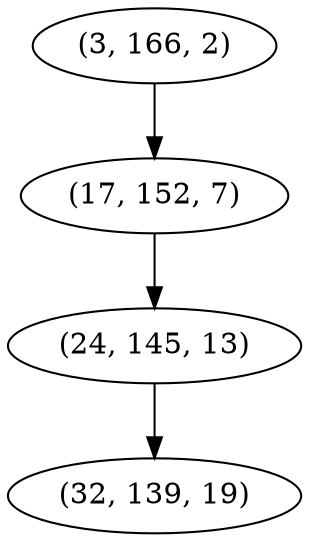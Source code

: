 digraph tree {
    "(3, 166, 2)";
    "(17, 152, 7)";
    "(24, 145, 13)";
    "(32, 139, 19)";
    "(3, 166, 2)" -> "(17, 152, 7)";
    "(17, 152, 7)" -> "(24, 145, 13)";
    "(24, 145, 13)" -> "(32, 139, 19)";
}
